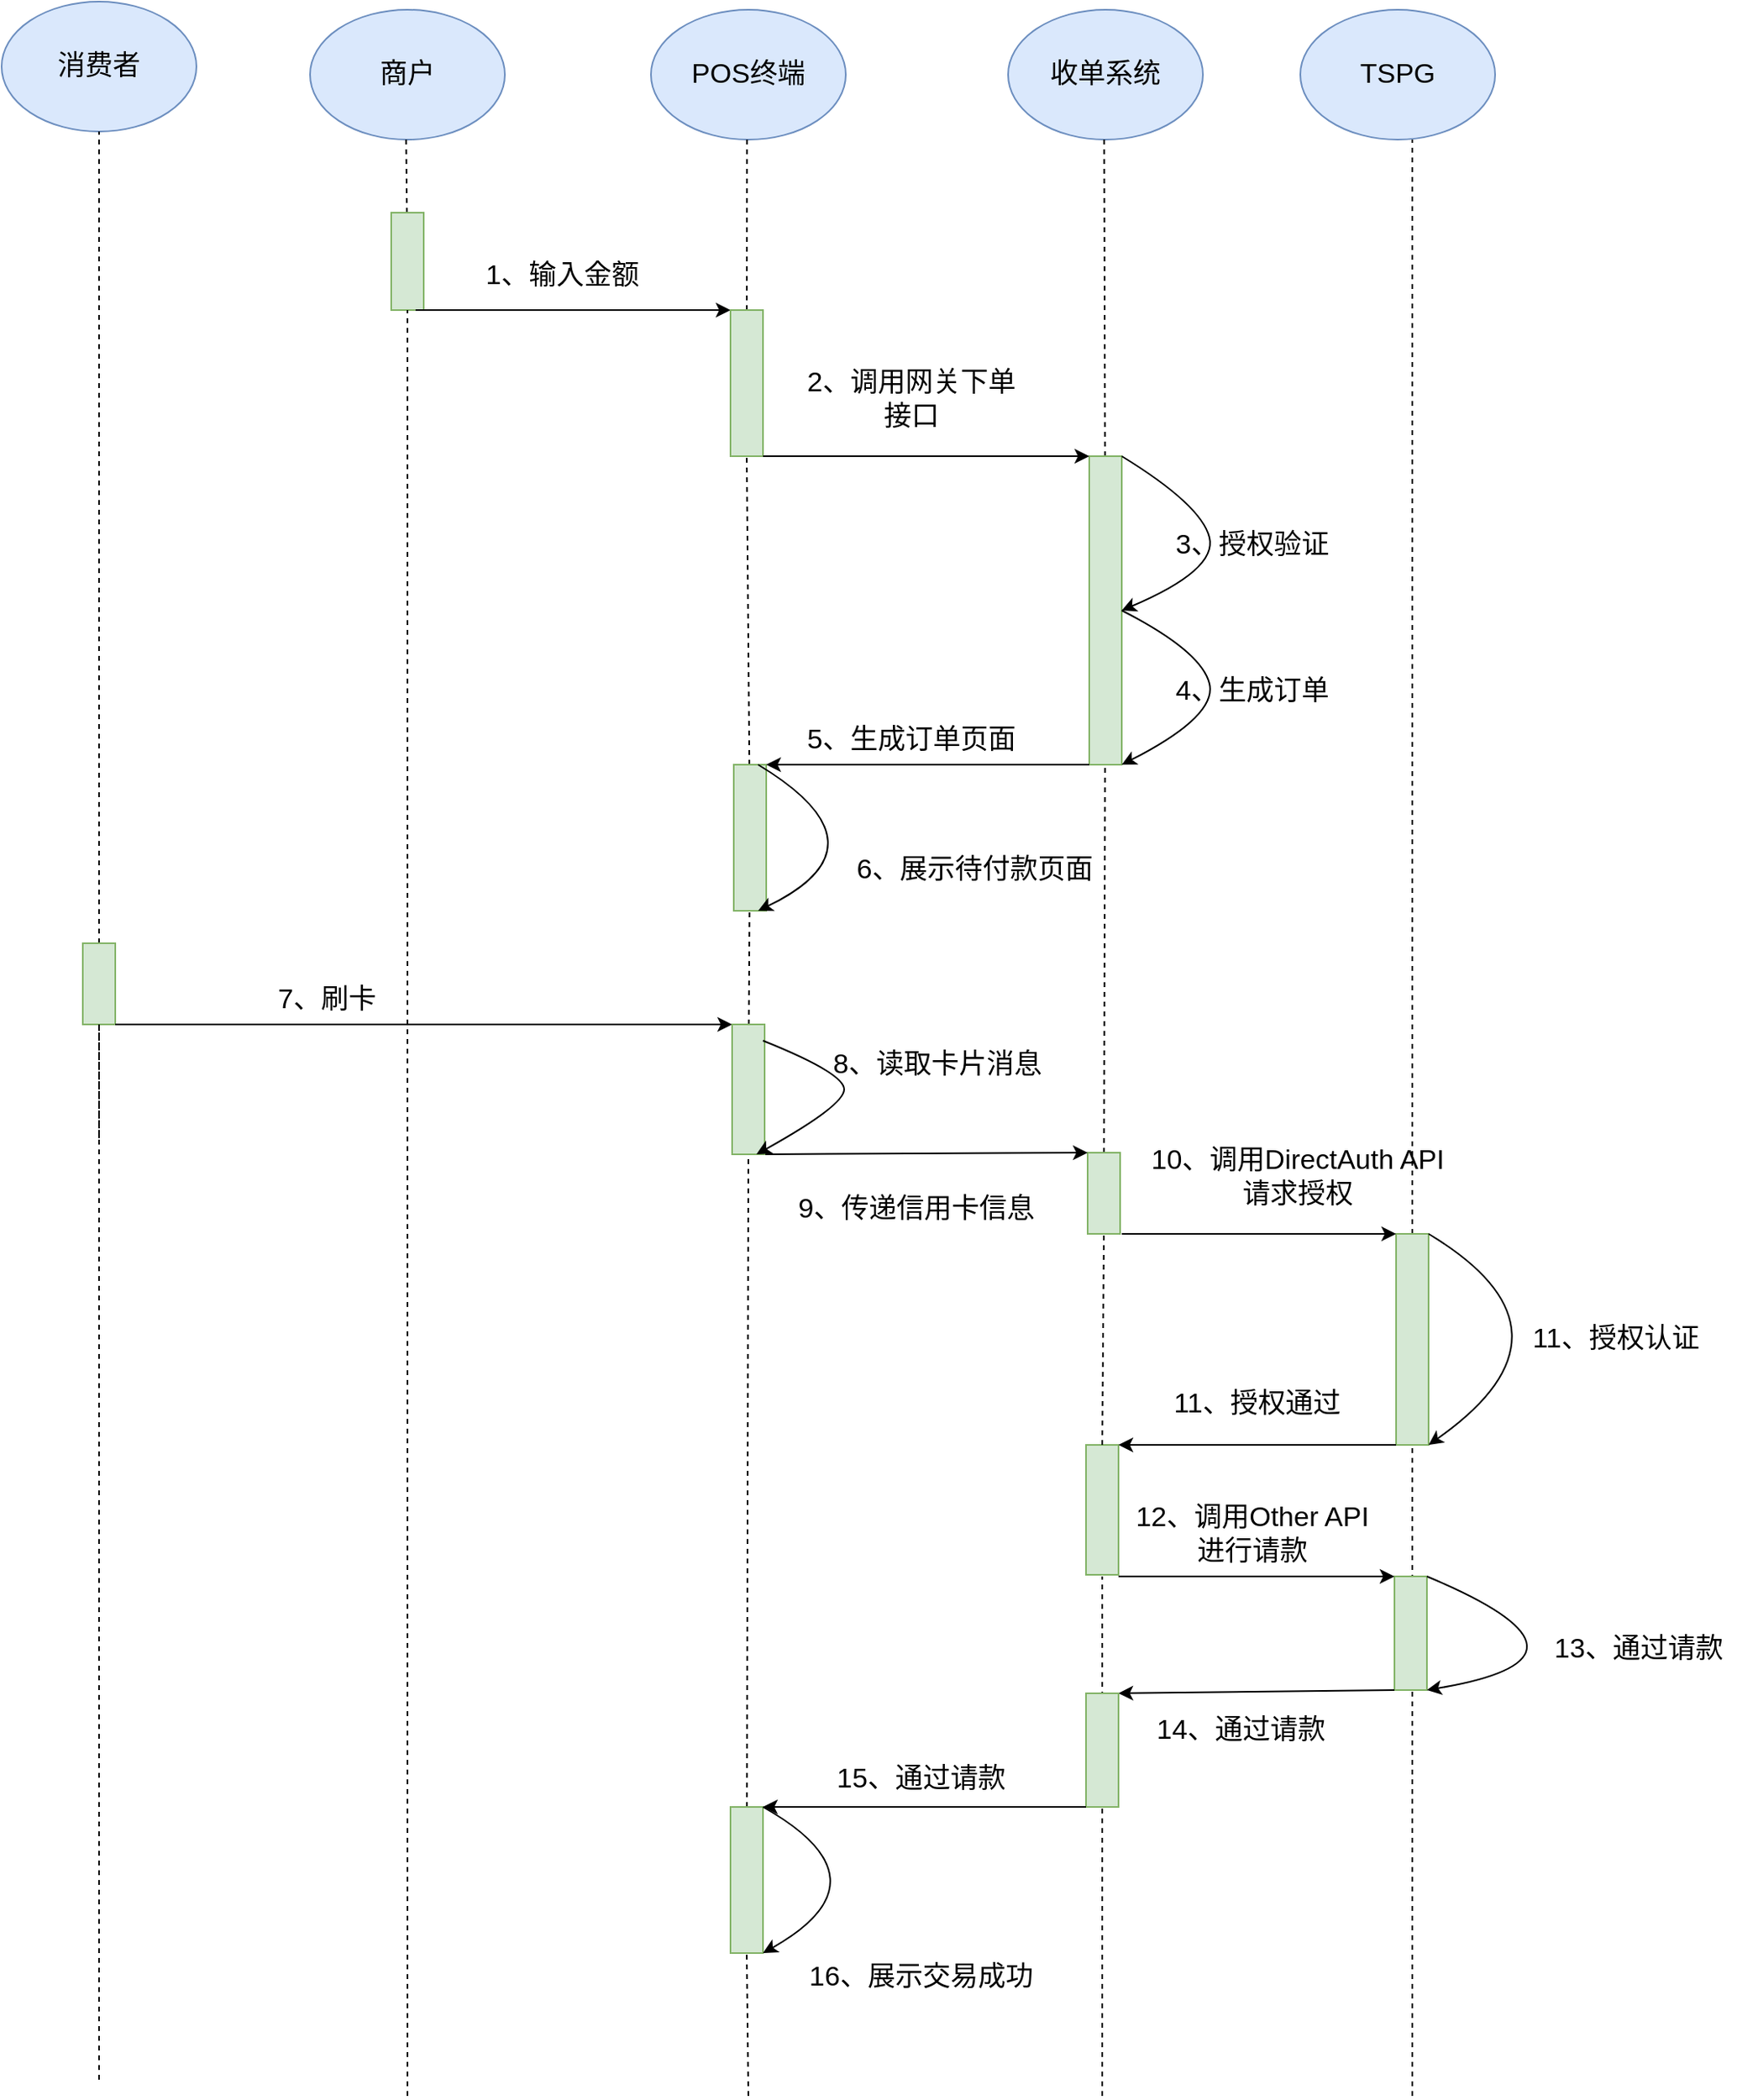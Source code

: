 <mxfile version="13.1.14" type="github">
  <diagram id="vRXvl13DXbEf4g5W7Y7g" name="Page-1">
    <mxGraphModel dx="1707" dy="912" grid="1" gridSize="10" guides="1" tooltips="1" connect="1" arrows="1" fold="1" page="1" pageScale="1" pageWidth="827" pageHeight="1169" math="0" shadow="0">
      <root>
        <mxCell id="0" />
        <mxCell id="1" parent="0" />
        <mxCell id="TuL1lbgmfi1NUTmrnXZB-16" value="消费者" style="ellipse;whiteSpace=wrap;html=1;fontSize=17;fillColor=#dae8fc;strokeColor=#6c8ebf;" parent="1" vertex="1">
          <mxGeometry x="321" y="430" width="120" height="80" as="geometry" />
        </mxCell>
        <mxCell id="TuL1lbgmfi1NUTmrnXZB-17" value="商户" style="ellipse;whiteSpace=wrap;html=1;fontSize=17;fillColor=#dae8fc;strokeColor=#6c8ebf;" parent="1" vertex="1">
          <mxGeometry x="511" y="435" width="120" height="80" as="geometry" />
        </mxCell>
        <mxCell id="TuL1lbgmfi1NUTmrnXZB-18" value="收单系统" style="ellipse;whiteSpace=wrap;html=1;fontSize=17;fillColor=#dae8fc;strokeColor=#6c8ebf;" parent="1" vertex="1">
          <mxGeometry x="941" y="435" width="120" height="80" as="geometry" />
        </mxCell>
        <mxCell id="TuL1lbgmfi1NUTmrnXZB-19" value="TSPG" style="ellipse;whiteSpace=wrap;html=1;fontSize=17;fillColor=#dae8fc;strokeColor=#6c8ebf;" parent="1" vertex="1">
          <mxGeometry x="1121" y="435" width="120" height="80" as="geometry" />
        </mxCell>
        <mxCell id="TuL1lbgmfi1NUTmrnXZB-20" value="POS终端" style="ellipse;whiteSpace=wrap;html=1;fontSize=17;fillColor=#dae8fc;strokeColor=#6c8ebf;" parent="1" vertex="1">
          <mxGeometry x="721" y="435" width="120" height="80" as="geometry" />
        </mxCell>
        <mxCell id="TuL1lbgmfi1NUTmrnXZB-21" value="" style="endArrow=none;dashed=1;html=1;fontSize=17;entryX=0.5;entryY=1;entryDx=0;entryDy=0;" parent="1" target="TuL1lbgmfi1NUTmrnXZB-16" edge="1">
          <mxGeometry width="50" height="50" relative="1" as="geometry">
            <mxPoint x="381" y="560" as="sourcePoint" />
            <mxPoint x="840" y="800" as="targetPoint" />
          </mxGeometry>
        </mxCell>
        <mxCell id="TuL1lbgmfi1NUTmrnXZB-22" value="" style="endArrow=none;dashed=1;html=1;fontSize=17;entryX=0.5;entryY=1;entryDx=0;entryDy=0;" parent="1" source="TuL1lbgmfi1NUTmrnXZB-29" edge="1">
          <mxGeometry width="50" height="50" relative="1" as="geometry">
            <mxPoint x="570.17" y="1265" as="sourcePoint" />
            <mxPoint x="570.17" y="515" as="targetPoint" />
          </mxGeometry>
        </mxCell>
        <mxCell id="TuL1lbgmfi1NUTmrnXZB-23" value="" style="endArrow=none;dashed=1;html=1;fontSize=17;entryX=0.5;entryY=1;entryDx=0;entryDy=0;" parent="1" source="TuL1lbgmfi1NUTmrnXZB-33" edge="1">
          <mxGeometry width="50" height="50" relative="1" as="geometry">
            <mxPoint x="780.17" y="1265" as="sourcePoint" />
            <mxPoint x="780.17" y="515" as="targetPoint" />
          </mxGeometry>
        </mxCell>
        <mxCell id="TuL1lbgmfi1NUTmrnXZB-24" value="" style="endArrow=none;dashed=1;html=1;fontSize=17;entryX=0.5;entryY=1;entryDx=0;entryDy=0;" parent="1" source="TuL1lbgmfi1NUTmrnXZB-78" edge="1">
          <mxGeometry width="50" height="50" relative="1" as="geometry">
            <mxPoint x="1000" y="860" as="sourcePoint" />
            <mxPoint x="1000.17" y="515" as="targetPoint" />
          </mxGeometry>
        </mxCell>
        <mxCell id="TuL1lbgmfi1NUTmrnXZB-25" value="" style="endArrow=none;dashed=1;html=1;fontSize=17;entryX=0.5;entryY=1;entryDx=0;entryDy=0;" parent="1" source="TuL1lbgmfi1NUTmrnXZB-44" edge="1">
          <mxGeometry width="50" height="50" relative="1" as="geometry">
            <mxPoint x="1190" y="1265" as="sourcePoint" />
            <mxPoint x="1190" y="515" as="targetPoint" />
          </mxGeometry>
        </mxCell>
        <mxCell id="TuL1lbgmfi1NUTmrnXZB-28" value="" style="endArrow=none;dashed=1;html=1;fontSize=17;entryX=0.5;entryY=1;entryDx=0;entryDy=0;" parent="1" edge="1">
          <mxGeometry width="50" height="50" relative="1" as="geometry">
            <mxPoint x="381" y="1130" as="sourcePoint" />
            <mxPoint x="381" y="560" as="targetPoint" />
          </mxGeometry>
        </mxCell>
        <mxCell id="TuL1lbgmfi1NUTmrnXZB-29" value="" style="rounded=0;whiteSpace=wrap;html=1;fontSize=17;fillColor=#d5e8d4;strokeColor=#82b366;" parent="1" vertex="1">
          <mxGeometry x="561" y="560" width="20" height="60" as="geometry" />
        </mxCell>
        <mxCell id="TuL1lbgmfi1NUTmrnXZB-30" value="" style="endArrow=none;dashed=1;html=1;fontSize=17;entryX=0.5;entryY=1;entryDx=0;entryDy=0;" parent="1" target="TuL1lbgmfi1NUTmrnXZB-29" edge="1">
          <mxGeometry width="50" height="50" relative="1" as="geometry">
            <mxPoint x="571" y="1720" as="sourcePoint" />
            <mxPoint x="570.17" y="455" as="targetPoint" />
          </mxGeometry>
        </mxCell>
        <mxCell id="TuL1lbgmfi1NUTmrnXZB-34" value="" style="endArrow=classic;html=1;fontSize=17;exitX=0.75;exitY=1;exitDx=0;exitDy=0;entryX=0;entryY=0;entryDx=0;entryDy=0;" parent="1" source="TuL1lbgmfi1NUTmrnXZB-29" target="TuL1lbgmfi1NUTmrnXZB-33" edge="1">
          <mxGeometry width="50" height="50" relative="1" as="geometry">
            <mxPoint x="600" y="640" as="sourcePoint" />
            <mxPoint x="650" y="590" as="targetPoint" />
          </mxGeometry>
        </mxCell>
        <mxCell id="TuL1lbgmfi1NUTmrnXZB-33" value="" style="rounded=0;whiteSpace=wrap;html=1;fontSize=17;fillColor=#d5e8d4;strokeColor=#82b366;" parent="1" vertex="1">
          <mxGeometry x="770" y="620" width="20" height="90" as="geometry" />
        </mxCell>
        <mxCell id="TuL1lbgmfi1NUTmrnXZB-35" value="" style="endArrow=none;dashed=1;html=1;fontSize=17;entryX=0.5;entryY=1;entryDx=0;entryDy=0;" parent="1" source="bSawAatYc47EJDsS8Q1i-9" target="TuL1lbgmfi1NUTmrnXZB-33" edge="1">
          <mxGeometry width="50" height="50" relative="1" as="geometry">
            <mxPoint x="780" y="1650" as="sourcePoint" />
            <mxPoint x="780.17" y="455" as="targetPoint" />
          </mxGeometry>
        </mxCell>
        <mxCell id="TuL1lbgmfi1NUTmrnXZB-36" value="&lt;div&gt;1、输入金额&lt;/div&gt;" style="text;html=1;align=center;verticalAlign=middle;resizable=0;points=[];autosize=1;fontSize=17;" parent="1" vertex="1">
          <mxGeometry x="611" y="584" width="110" height="30" as="geometry" />
        </mxCell>
        <mxCell id="TuL1lbgmfi1NUTmrnXZB-39" value="" style="rounded=0;whiteSpace=wrap;html=1;fontSize=17;fillColor=#d5e8d4;strokeColor=#82b366;" parent="1" vertex="1">
          <mxGeometry x="770" y="620" width="20" height="90" as="geometry" />
        </mxCell>
        <mxCell id="TuL1lbgmfi1NUTmrnXZB-41" value="" style="endArrow=none;dashed=1;html=1;fontSize=17;" parent="1" edge="1" target="TuL1lbgmfi1NUTmrnXZB-78" source="bSawAatYc47EJDsS8Q1i-22">
          <mxGeometry width="50" height="50" relative="1" as="geometry">
            <mxPoint x="1001.064" y="1240.0" as="sourcePoint" />
            <mxPoint x="1002" y="1020.0" as="targetPoint" />
          </mxGeometry>
        </mxCell>
        <mxCell id="TuL1lbgmfi1NUTmrnXZB-44" value="" style="rounded=0;whiteSpace=wrap;html=1;fontSize=17;fillColor=#d5e8d4;strokeColor=#82b366;" parent="1" vertex="1">
          <mxGeometry x="1180" y="1189" width="20" height="130" as="geometry" />
        </mxCell>
        <mxCell id="TuL1lbgmfi1NUTmrnXZB-45" value="" style="endArrow=none;dashed=1;html=1;fontSize=17;entryX=0.5;entryY=1;entryDx=0;entryDy=0;" parent="1" target="TuL1lbgmfi1NUTmrnXZB-44" edge="1">
          <mxGeometry width="50" height="50" relative="1" as="geometry">
            <mxPoint x="1190" y="1720" as="sourcePoint" />
            <mxPoint x="1189" y="705" as="targetPoint" />
          </mxGeometry>
        </mxCell>
        <mxCell id="TuL1lbgmfi1NUTmrnXZB-46" value="&lt;div&gt;2、调用网关下单&lt;/div&gt;&lt;div&gt;接口&lt;br&gt;&lt;/div&gt;" style="text;html=1;align=center;verticalAlign=middle;resizable=0;points=[];autosize=1;fontSize=17;labelBackgroundColor=none;" parent="1" vertex="1">
          <mxGeometry x="811" y="650" width="140" height="50" as="geometry" />
        </mxCell>
        <mxCell id="TuL1lbgmfi1NUTmrnXZB-49" value="" style="curved=1;endArrow=classic;html=1;fontSize=17;exitX=1;exitY=0;exitDx=0;exitDy=0;entryX=1;entryY=1;entryDx=0;entryDy=0;" parent="1" source="TuL1lbgmfi1NUTmrnXZB-44" target="TuL1lbgmfi1NUTmrnXZB-44" edge="1">
          <mxGeometry width="50" height="50" relative="1" as="geometry">
            <mxPoint x="1250" y="1249" as="sourcePoint" />
            <mxPoint x="1300" y="1199" as="targetPoint" />
            <Array as="points">
              <mxPoint x="1300" y="1249" />
            </Array>
          </mxGeometry>
        </mxCell>
        <mxCell id="TuL1lbgmfi1NUTmrnXZB-50" value="&lt;div&gt;11、授权认证&lt;/div&gt;" style="text;html=1;align=center;verticalAlign=middle;resizable=0;points=[];autosize=1;fontSize=17;labelBackgroundColor=#ffffff;" parent="1" vertex="1">
          <mxGeometry x="1255" y="1239" width="120" height="30" as="geometry" />
        </mxCell>
        <mxCell id="TuL1lbgmfi1NUTmrnXZB-55" value="" style="endArrow=none;dashed=1;html=1;fontSize=17;entryX=0.5;entryY=1;entryDx=0;entryDy=0;" parent="1" source="TuL1lbgmfi1NUTmrnXZB-70" target="bSawAatYc47EJDsS8Q1i-38" edge="1">
          <mxGeometry width="50" height="50" relative="1" as="geometry">
            <mxPoint x="781" y="1720" as="sourcePoint" />
            <mxPoint x="780" y="1330" as="targetPoint" />
          </mxGeometry>
        </mxCell>
        <mxCell id="TuL1lbgmfi1NUTmrnXZB-59" value="" style="endArrow=none;dashed=1;html=1;fontSize=17;entryX=0.5;entryY=1;entryDx=0;entryDy=0;" parent="1" edge="1">
          <mxGeometry width="50" height="50" relative="1" as="geometry">
            <mxPoint x="999" y="1720" as="sourcePoint" />
            <mxPoint x="999" y="1400" as="targetPoint" />
          </mxGeometry>
        </mxCell>
        <mxCell id="TuL1lbgmfi1NUTmrnXZB-60" value="" style="rounded=0;whiteSpace=wrap;html=1;fontSize=17;fillColor=#d5e8d4;strokeColor=#82b366;" parent="1" vertex="1">
          <mxGeometry x="1179" y="1400" width="20" height="70" as="geometry" />
        </mxCell>
        <mxCell id="TuL1lbgmfi1NUTmrnXZB-63" value="" style="endArrow=classic;html=1;fontSize=17;exitX=1;exitY=1;exitDx=0;exitDy=0;entryX=0;entryY=0;entryDx=0;entryDy=0;" parent="1" target="TuL1lbgmfi1NUTmrnXZB-60" edge="1">
          <mxGeometry width="50" height="50" relative="1" as="geometry">
            <mxPoint x="1009" y="1400" as="sourcePoint" />
            <mxPoint x="1119" y="1410" as="targetPoint" />
          </mxGeometry>
        </mxCell>
        <mxCell id="TuL1lbgmfi1NUTmrnXZB-64" value="&lt;div&gt;12、调用Other API&lt;/div&gt;&lt;div&gt;进行请款&lt;br&gt;&lt;/div&gt;" style="text;html=1;align=center;verticalAlign=middle;resizable=0;points=[];autosize=1;fontSize=17;labelBackgroundColor=none;" parent="1" vertex="1">
          <mxGeometry x="1011" y="1349" width="160" height="50" as="geometry" />
        </mxCell>
        <mxCell id="TuL1lbgmfi1NUTmrnXZB-65" value="" style="curved=1;endArrow=classic;html=1;fontSize=17;exitX=1;exitY=0;exitDx=0;exitDy=0;entryX=1;entryY=1;entryDx=0;entryDy=0;" parent="1" source="TuL1lbgmfi1NUTmrnXZB-60" target="TuL1lbgmfi1NUTmrnXZB-60" edge="1">
          <mxGeometry width="50" height="50" relative="1" as="geometry">
            <mxPoint x="1289" y="1480" as="sourcePoint" />
            <mxPoint x="1339" y="1430" as="targetPoint" />
            <Array as="points">
              <mxPoint x="1319" y="1450" />
            </Array>
          </mxGeometry>
        </mxCell>
        <mxCell id="TuL1lbgmfi1NUTmrnXZB-66" value="&lt;div&gt;13、通过请款&lt;/div&gt;" style="text;html=1;align=center;verticalAlign=middle;resizable=0;points=[];autosize=1;fontSize=17;labelBackgroundColor=#ffffff;" parent="1" vertex="1">
          <mxGeometry x="1269" y="1430" width="120" height="30" as="geometry" />
        </mxCell>
        <mxCell id="TuL1lbgmfi1NUTmrnXZB-72" value="" style="endArrow=classic;html=1;fontSize=17;exitX=0;exitY=1;exitDx=0;exitDy=0;entryX=1;entryY=0;entryDx=0;entryDy=0;" parent="1" source="TuL1lbgmfi1NUTmrnXZB-60" target="TuL1lbgmfi1NUTmrnXZB-69" edge="1">
          <mxGeometry width="50" height="50" relative="1" as="geometry">
            <mxPoint x="1119" y="1540" as="sourcePoint" />
            <mxPoint x="1169" y="1490" as="targetPoint" />
          </mxGeometry>
        </mxCell>
        <mxCell id="TuL1lbgmfi1NUTmrnXZB-69" value="" style="rounded=0;whiteSpace=wrap;html=1;fontSize=17;fillColor=#d5e8d4;strokeColor=#82b366;" parent="1" vertex="1">
          <mxGeometry x="989" y="1472" width="20" height="70" as="geometry" />
        </mxCell>
        <mxCell id="TuL1lbgmfi1NUTmrnXZB-75" value="&lt;div&gt;14、通过请款&lt;/div&gt;" style="text;html=1;align=center;verticalAlign=middle;resizable=0;points=[];autosize=1;fontSize=17;labelBackgroundColor=#ffffff;" parent="1" vertex="1">
          <mxGeometry x="1024" y="1480" width="120" height="30" as="geometry" />
        </mxCell>
        <mxCell id="TuL1lbgmfi1NUTmrnXZB-76" value="" style="endArrow=classic;html=1;fontSize=17;exitX=0;exitY=1;exitDx=0;exitDy=0;entryX=1;entryY=0;entryDx=0;entryDy=0;" parent="1" source="TuL1lbgmfi1NUTmrnXZB-69" target="TuL1lbgmfi1NUTmrnXZB-70" edge="1">
          <mxGeometry width="50" height="50" relative="1" as="geometry">
            <mxPoint x="900" y="1520" as="sourcePoint" />
            <mxPoint x="950" y="1470" as="targetPoint" />
          </mxGeometry>
        </mxCell>
        <mxCell id="TuL1lbgmfi1NUTmrnXZB-78" value="" style="rounded=0;whiteSpace=wrap;html=1;fontSize=17;fillColor=#d5e8d4;strokeColor=#82b366;" parent="1" vertex="1">
          <mxGeometry x="991" y="710" width="20" height="190" as="geometry" />
        </mxCell>
        <mxCell id="TuL1lbgmfi1NUTmrnXZB-79" value="" style="endArrow=none;dashed=1;html=1;fontSize=17;entryX=0.5;entryY=1;entryDx=0;entryDy=0;" parent="1" edge="1">
          <mxGeometry width="50" height="50" relative="1" as="geometry">
            <mxPoint x="1000" y="1189.0" as="sourcePoint" />
            <mxPoint x="1001" y="1189.0" as="targetPoint" />
          </mxGeometry>
        </mxCell>
        <mxCell id="TuL1lbgmfi1NUTmrnXZB-80" value="" style="endArrow=classic;html=1;fontSize=17;exitX=1;exitY=1;exitDx=0;exitDy=0;entryX=0;entryY=0;entryDx=0;entryDy=0;" parent="1" source="TuL1lbgmfi1NUTmrnXZB-39" target="TuL1lbgmfi1NUTmrnXZB-78" edge="1">
          <mxGeometry width="50" height="50" relative="1" as="geometry">
            <mxPoint x="720" y="840" as="sourcePoint" />
            <mxPoint x="770" y="790" as="targetPoint" />
          </mxGeometry>
        </mxCell>
        <mxCell id="TuL1lbgmfi1NUTmrnXZB-81" value="" style="endArrow=classic;html=1;fontSize=17;exitX=1;exitY=1;exitDx=0;exitDy=0;entryX=0;entryY=0;entryDx=0;entryDy=0;" parent="1" target="TuL1lbgmfi1NUTmrnXZB-44" edge="1">
          <mxGeometry width="50" height="50" relative="1" as="geometry">
            <mxPoint x="1011" y="1189.0" as="sourcePoint" />
            <mxPoint x="750" y="1239" as="targetPoint" />
          </mxGeometry>
        </mxCell>
        <mxCell id="TuL1lbgmfi1NUTmrnXZB-83" value="" style="rounded=0;whiteSpace=wrap;html=1;fontSize=17;fillColor=#d5e8d4;strokeColor=#82b366;" parent="1" vertex="1">
          <mxGeometry x="989" y="1319" width="20" height="80" as="geometry" />
        </mxCell>
        <mxCell id="TuL1lbgmfi1NUTmrnXZB-84" value="" style="endArrow=classic;html=1;fontSize=17;exitX=0;exitY=1;exitDx=0;exitDy=0;entryX=1;entryY=0;entryDx=0;entryDy=0;" parent="1" source="TuL1lbgmfi1NUTmrnXZB-44" target="TuL1lbgmfi1NUTmrnXZB-83" edge="1">
          <mxGeometry width="50" height="50" relative="1" as="geometry">
            <mxPoint x="1110" y="1309" as="sourcePoint" />
            <mxPoint x="1160" y="1259" as="targetPoint" />
          </mxGeometry>
        </mxCell>
        <mxCell id="TuL1lbgmfi1NUTmrnXZB-85" value="&lt;div&gt;10、调用DirectAuth API&lt;/div&gt;&lt;div&gt;请求授权&lt;br&gt;&lt;/div&gt;" style="text;html=1;align=center;verticalAlign=middle;resizable=0;points=[];autosize=1;fontSize=17;labelBackgroundColor=none;" parent="1" vertex="1">
          <mxGeometry x="1019" y="1129" width="200" height="50" as="geometry" />
        </mxCell>
        <mxCell id="TuL1lbgmfi1NUTmrnXZB-86" value="&lt;div&gt;11、授权通过&lt;/div&gt;" style="text;html=1;align=center;verticalAlign=middle;resizable=0;points=[];autosize=1;fontSize=17;labelBackgroundColor=none;" parent="1" vertex="1">
          <mxGeometry x="1034" y="1279" width="120" height="30" as="geometry" />
        </mxCell>
        <mxCell id="bSawAatYc47EJDsS8Q1i-5" value="" style="curved=1;endArrow=classic;html=1;fontSize=17;exitX=1;exitY=0;exitDx=0;exitDy=0;entryX=1;entryY=0.5;entryDx=0;entryDy=0;" edge="1" parent="1" source="TuL1lbgmfi1NUTmrnXZB-78" target="TuL1lbgmfi1NUTmrnXZB-78">
          <mxGeometry width="50" height="50" relative="1" as="geometry">
            <mxPoint x="1050" y="790" as="sourcePoint" />
            <mxPoint x="1100" y="740" as="targetPoint" />
            <Array as="points">
              <mxPoint x="1060" y="740" />
              <mxPoint x="1070" y="780" />
            </Array>
          </mxGeometry>
        </mxCell>
        <mxCell id="bSawAatYc47EJDsS8Q1i-6" value="&lt;div&gt;3、授权验证&lt;/div&gt;" style="text;html=1;align=center;verticalAlign=middle;resizable=0;points=[];autosize=1;fontSize=17;labelBackgroundColor=none;" vertex="1" parent="1">
          <mxGeometry x="1036" y="750" width="110" height="30" as="geometry" />
        </mxCell>
        <mxCell id="bSawAatYc47EJDsS8Q1i-7" value="" style="curved=1;endArrow=classic;html=1;fontSize=17;exitX=1;exitY=0.5;exitDx=0;exitDy=0;entryX=1;entryY=1;entryDx=0;entryDy=0;" edge="1" parent="1" source="TuL1lbgmfi1NUTmrnXZB-78" target="TuL1lbgmfi1NUTmrnXZB-78">
          <mxGeometry width="50" height="50" relative="1" as="geometry">
            <mxPoint x="1011" y="710" as="sourcePoint" />
            <mxPoint x="1011" y="805.0" as="targetPoint" />
            <Array as="points">
              <mxPoint x="1060" y="830" />
              <mxPoint x="1070" y="870" />
            </Array>
          </mxGeometry>
        </mxCell>
        <mxCell id="bSawAatYc47EJDsS8Q1i-8" value="&lt;div&gt;4、生成订单&lt;/div&gt;" style="text;html=1;align=center;verticalAlign=middle;resizable=0;points=[];autosize=1;fontSize=17;labelBackgroundColor=none;" vertex="1" parent="1">
          <mxGeometry x="1036" y="840" width="110" height="30" as="geometry" />
        </mxCell>
        <mxCell id="bSawAatYc47EJDsS8Q1i-9" value="" style="rounded=0;whiteSpace=wrap;html=1;fontSize=17;fillColor=#d5e8d4;strokeColor=#82b366;" vertex="1" parent="1">
          <mxGeometry x="772" y="900" width="20" height="90" as="geometry" />
        </mxCell>
        <mxCell id="bSawAatYc47EJDsS8Q1i-11" value="" style="endArrow=classic;html=1;fontSize=17;exitX=0;exitY=1;exitDx=0;exitDy=0;entryX=1;entryY=0;entryDx=0;entryDy=0;" edge="1" parent="1" source="TuL1lbgmfi1NUTmrnXZB-78" target="bSawAatYc47EJDsS8Q1i-9">
          <mxGeometry width="50" height="50" relative="1" as="geometry">
            <mxPoint x="810" y="910" as="sourcePoint" />
            <mxPoint x="860" y="860" as="targetPoint" />
          </mxGeometry>
        </mxCell>
        <mxCell id="bSawAatYc47EJDsS8Q1i-12" value="5、生成订单页面" style="text;html=1;align=center;verticalAlign=middle;resizable=0;points=[];autosize=1;fontSize=17;labelBackgroundColor=none;" vertex="1" parent="1">
          <mxGeometry x="811" y="870" width="140" height="30" as="geometry" />
        </mxCell>
        <mxCell id="bSawAatYc47EJDsS8Q1i-14" value="" style="endArrow=none;dashed=1;html=1;fontSize=17;entryX=0.5;entryY=1;entryDx=0;entryDy=0;" edge="1" parent="1" source="bSawAatYc47EJDsS8Q1i-33">
          <mxGeometry width="50" height="50" relative="1" as="geometry">
            <mxPoint x="381" y="1710" as="sourcePoint" />
            <mxPoint x="381" y="1020.0" as="targetPoint" />
          </mxGeometry>
        </mxCell>
        <mxCell id="bSawAatYc47EJDsS8Q1i-16" value="" style="endArrow=none;dashed=1;html=1;fontSize=17;" edge="1" parent="1" source="bSawAatYc47EJDsS8Q1i-38" target="bSawAatYc47EJDsS8Q1i-9">
          <mxGeometry width="50" height="50" relative="1" as="geometry">
            <mxPoint x="780" y="1430" as="sourcePoint" />
            <mxPoint x="782" y="1160" as="targetPoint" />
          </mxGeometry>
        </mxCell>
        <mxCell id="bSawAatYc47EJDsS8Q1i-22" value="" style="rounded=0;whiteSpace=wrap;html=1;fontSize=17;fillColor=#d5e8d4;strokeColor=#82b366;" vertex="1" parent="1">
          <mxGeometry x="990" y="1139" width="20" height="50" as="geometry" />
        </mxCell>
        <mxCell id="bSawAatYc47EJDsS8Q1i-23" value="" style="endArrow=none;dashed=1;html=1;fontSize=17;exitX=0.5;exitY=0;exitDx=0;exitDy=0;entryX=0.5;entryY=1;entryDx=0;entryDy=0;" edge="1" parent="1" source="TuL1lbgmfi1NUTmrnXZB-83" target="bSawAatYc47EJDsS8Q1i-22">
          <mxGeometry width="50" height="50" relative="1" as="geometry">
            <mxPoint x="1011.064" y="1309" as="sourcePoint" />
            <mxPoint x="1009.356" y="1189" as="targetPoint" />
          </mxGeometry>
        </mxCell>
        <mxCell id="bSawAatYc47EJDsS8Q1i-24" value="" style="endArrow=classic;html=1;fontSize=17;entryX=0;entryY=0;entryDx=0;entryDy=0;" edge="1" parent="1" target="bSawAatYc47EJDsS8Q1i-22">
          <mxGeometry width="50" height="50" relative="1" as="geometry">
            <mxPoint x="790" y="1140" as="sourcePoint" />
            <mxPoint x="551" y="1269" as="targetPoint" />
          </mxGeometry>
        </mxCell>
        <mxCell id="bSawAatYc47EJDsS8Q1i-25" value="9、传递信用卡信息" style="text;html=1;align=center;verticalAlign=middle;resizable=0;points=[];autosize=1;fontSize=17;labelBackgroundColor=none;" vertex="1" parent="1">
          <mxGeometry x="804" y="1159" width="160" height="30" as="geometry" />
        </mxCell>
        <mxCell id="bSawAatYc47EJDsS8Q1i-27" value="7、刷卡" style="text;html=1;align=center;verticalAlign=middle;resizable=0;points=[];autosize=1;fontSize=17;labelBackgroundColor=none;" vertex="1" parent="1">
          <mxGeometry x="481" y="1030" width="80" height="30" as="geometry" />
        </mxCell>
        <mxCell id="bSawAatYc47EJDsS8Q1i-28" value="" style="curved=1;endArrow=classic;html=1;fontSize=17;exitX=0.75;exitY=0;exitDx=0;exitDy=0;entryX=0.75;entryY=1;entryDx=0;entryDy=0;" edge="1" parent="1" source="bSawAatYc47EJDsS8Q1i-9" target="bSawAatYc47EJDsS8Q1i-9">
          <mxGeometry width="50" height="50" relative="1" as="geometry">
            <mxPoint x="460" y="970" as="sourcePoint" />
            <mxPoint x="510" y="920" as="targetPoint" />
            <Array as="points">
              <mxPoint x="870" y="950" />
            </Array>
          </mxGeometry>
        </mxCell>
        <mxCell id="bSawAatYc47EJDsS8Q1i-30" value="6、展示待付款页面" style="text;html=1;align=center;verticalAlign=middle;resizable=0;points=[];autosize=1;fontSize=17;labelBackgroundColor=none;" vertex="1" parent="1">
          <mxGeometry x="840" y="950" width="160" height="30" as="geometry" />
        </mxCell>
        <mxCell id="bSawAatYc47EJDsS8Q1i-33" value="" style="rounded=0;whiteSpace=wrap;html=1;fontSize=17;fillColor=#d5e8d4;strokeColor=#82b366;" vertex="1" parent="1">
          <mxGeometry x="371" y="1010" width="20" height="50" as="geometry" />
        </mxCell>
        <mxCell id="bSawAatYc47EJDsS8Q1i-34" value="" style="endArrow=none;dashed=1;html=1;fontSize=17;entryX=0.5;entryY=1;entryDx=0;entryDy=0;" edge="1" parent="1" target="bSawAatYc47EJDsS8Q1i-33">
          <mxGeometry width="50" height="50" relative="1" as="geometry">
            <mxPoint x="381" y="1710" as="sourcePoint" />
            <mxPoint x="381" y="1020.0" as="targetPoint" />
          </mxGeometry>
        </mxCell>
        <mxCell id="bSawAatYc47EJDsS8Q1i-37" value="" style="endArrow=classic;html=1;fontSize=17;exitX=1;exitY=1;exitDx=0;exitDy=0;entryX=0;entryY=0;entryDx=0;entryDy=0;" edge="1" parent="1" source="bSawAatYc47EJDsS8Q1i-33" target="bSawAatYc47EJDsS8Q1i-38">
          <mxGeometry width="50" height="50" relative="1" as="geometry">
            <mxPoint x="330" y="1150" as="sourcePoint" />
            <mxPoint x="380" y="1100" as="targetPoint" />
          </mxGeometry>
        </mxCell>
        <mxCell id="bSawAatYc47EJDsS8Q1i-38" value="" style="rounded=0;whiteSpace=wrap;html=1;fontSize=17;fillColor=#d5e8d4;strokeColor=#82b366;" vertex="1" parent="1">
          <mxGeometry x="771" y="1060" width="20" height="80" as="geometry" />
        </mxCell>
        <mxCell id="bSawAatYc47EJDsS8Q1i-41" value="" style="curved=1;endArrow=classic;html=1;fontSize=17;exitX=0.95;exitY=0.125;exitDx=0;exitDy=0;exitPerimeter=0;" edge="1" parent="1" source="bSawAatYc47EJDsS8Q1i-38">
          <mxGeometry width="50" height="50" relative="1" as="geometry">
            <mxPoint x="590" y="1170" as="sourcePoint" />
            <mxPoint x="786" y="1140" as="targetPoint" />
            <Array as="points">
              <mxPoint x="840" y="1090" />
              <mxPoint x="840" y="1110" />
            </Array>
          </mxGeometry>
        </mxCell>
        <mxCell id="bSawAatYc47EJDsS8Q1i-43" value="8、读取卡片消息" style="text;html=1;align=center;verticalAlign=middle;resizable=0;points=[];autosize=1;fontSize=17;labelBackgroundColor=none;" vertex="1" parent="1">
          <mxGeometry x="827" y="1070" width="140" height="30" as="geometry" />
        </mxCell>
        <mxCell id="TuL1lbgmfi1NUTmrnXZB-70" value="" style="rounded=0;whiteSpace=wrap;html=1;fontSize=17;fillColor=#d5e8d4;strokeColor=#82b366;" parent="1" vertex="1">
          <mxGeometry x="770" y="1542" width="20" height="90" as="geometry" />
        </mxCell>
        <mxCell id="bSawAatYc47EJDsS8Q1i-45" value="" style="endArrow=none;dashed=1;html=1;fontSize=17;entryX=0.5;entryY=1;entryDx=0;entryDy=0;" edge="1" parent="1" target="TuL1lbgmfi1NUTmrnXZB-70">
          <mxGeometry width="50" height="50" relative="1" as="geometry">
            <mxPoint x="781" y="1720" as="sourcePoint" />
            <mxPoint x="781" y="1140" as="targetPoint" />
          </mxGeometry>
        </mxCell>
        <mxCell id="bSawAatYc47EJDsS8Q1i-47" value="&lt;div&gt;15、通过请款&lt;/div&gt;" style="text;html=1;align=center;verticalAlign=middle;resizable=0;points=[];autosize=1;fontSize=17;labelBackgroundColor=#ffffff;" vertex="1" parent="1">
          <mxGeometry x="827" y="1510" width="120" height="30" as="geometry" />
        </mxCell>
        <mxCell id="bSawAatYc47EJDsS8Q1i-48" value="" style="curved=1;endArrow=classic;html=1;fontSize=17;exitX=1;exitY=0;exitDx=0;exitDy=0;entryX=1;entryY=1;entryDx=0;entryDy=0;" edge="1" parent="1" source="TuL1lbgmfi1NUTmrnXZB-70" target="TuL1lbgmfi1NUTmrnXZB-70">
          <mxGeometry width="50" height="50" relative="1" as="geometry">
            <mxPoint x="700" y="1570" as="sourcePoint" />
            <mxPoint x="750" y="1520" as="targetPoint" />
            <Array as="points">
              <mxPoint x="870" y="1587" />
            </Array>
          </mxGeometry>
        </mxCell>
        <mxCell id="bSawAatYc47EJDsS8Q1i-49" value="&lt;div&gt;16、展示交易成功&lt;/div&gt;" style="text;html=1;align=center;verticalAlign=middle;resizable=0;points=[];autosize=1;fontSize=17;labelBackgroundColor=#ffffff;" vertex="1" parent="1">
          <mxGeometry x="812" y="1632" width="150" height="30" as="geometry" />
        </mxCell>
      </root>
    </mxGraphModel>
  </diagram>
</mxfile>
